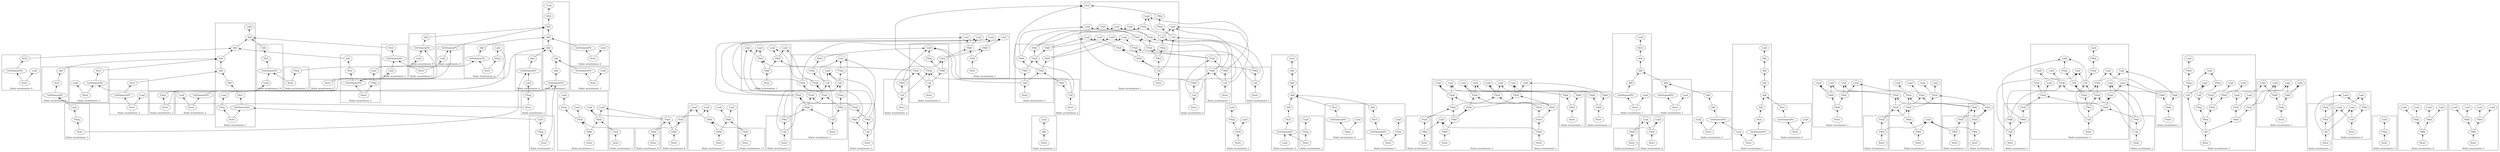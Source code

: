 strict digraph {
rankdir=BT
subgraph {
518 [label="Sub"]
518 -> {
492
}
567 [label="Store"]
567 -> {
552
560
}
559 [label="SExt"]
559 -> {
558
}
558 [label="Add"]
558 -> {
544
}
560 [label="GetElementPtr"]
560 -> {
559
}
552 [label="FNeg"]
552 -> {
551
}
551 [label="Load"]
544 [label="Add"]
544 -> {
518
}
492 [label="Add"]
492 -> {
466
}
466 [label="Add"]
466 -> {
465
}
465 [label="Load"]
cluster=true
label=<Static occurrences: 1>
}
subgraph {
791 [label="FAdd"]
791 -> {
788
790
}
788 [label="Load"]
790 [label="Load"]
810 [label="Store"]
810 -> {
809
809
809
809
}
809 [label="FAdd"]
809 -> {
770
770
791
791
}
770 [label="FAdd"]
770 -> {
767
769
}
767 [label="Load"]
769 [label="Load"]
cluster=true
label=<Static occurrences: 7>
}
subgraph {
551 [label="Load"]
551 -> {
550
}
490 [label="Add"]
490 -> {
462
}
549 [label="Add"]
549 -> {
542
}
462 [label="Add"]
462 -> {
455
}
516 [label="Add"]
516 -> {
490
}
455 [label="SExt"]
455 -> {
454
}
454 [label="Load"]
550 [label="GetElementPtr"]
550 -> {
549
}
542 [label="Add"]
542 -> {
516
}
cluster=true
label=<Static occurrences: 1>
}
subgraph {
1589 [label="FAdd"]
1589 -> {
1585
1588
}
1585 [label="Load"]
1588 [label="Load"]
1604 [label="Store"]
1604 -> {
1603
1603
1603
1603
}
1569 [label="FAdd"]
1569 -> {
1565
1568
}
1565 [label="Load"]
1568 [label="Load"]
1603 [label="FAdd"]
1603 -> {
1569
1569
1589
1589
}
cluster=true
label=<Static occurrences: 1>
}
subgraph {
422 [label="Store"]
422 -> {
419
}
419 [label="Add"]
419 -> {
418
}
418 [label="Load"]
cluster=true
label=<Static occurrences: 2>
}
subgraph {
851 [label="FNeg"]
851 -> {
841
}
841 [label="Load"]
852 [label="FSub"]
852 -> {
851
846
}
846 [label="Load"]
853 [label="Store"]
853 -> {
852
852
}
cluster=true
label=<Static occurrences: 1>
}
subgraph {
516 [label="Add"]
516 -> {
490
}
455 [label="SExt"]
455 -> {
454
}
454 [label="Load"]
490 [label="Add"]
490 -> {
462
}
525 [label="Load"]
525 -> {
524
}
462 [label="Add"]
462 -> {
455
}
524 [label="GetElementPtr"]
524 -> {
523
}
523 [label="Add"]
523 -> {
516
}
cluster=true
label=<Static occurrences: 4>
}
subgraph {
604 [label="GetElementPtr"]
604 -> {
603
}
602 [label="Add"]
602 -> {
586
}
603 [label="SExt"]
603 -> {
602
}
586 [label="Add"]
586 -> {
584
}
584 [label="Add"]
584 -> {
576
}
576 [label="Add"]
576 -> {
573
}
573 [label="Load"]
605 [label="Load"]
605 -> {
604
}
cluster=true
label=<Static occurrences: 2>
}
subgraph {
1390 [label="FSub"]
1390 -> {
1379
1381
}
1379 [label="Load"]
1381 [label="Load"]
1406 [label="FSub"]
1406 -> {
1395
1397
}
1395 [label="Load"]
1397 [label="Load"]
1420 [label="FAdd"]
1420 -> {
1392
1392
1406
1406
}
1408 [label="FSub"]
1408 -> {
1401
1403
}
1401 [label="Load"]
1403 [label="Load"]
1425 [label="FAdd"]
1425 -> {
1420
1420
1420
1420
1418
1418
1418
1418
}
1427 [label="Store"]
1427 -> {
1426
1426
1426
1426
1426
1426
1426
1426
1426
}
1392 [label="FSub"]
1392 -> {
1385
1387
}
1385 [label="Load"]
1387 [label="Load"]
1418 [label="FSub"]
1418 -> {
1390
1390
1408
1408
}
1426 [label="FMul"]
1426 -> {
1425
1425
1425
1425
1425
1425
1425
1425
1376
}
1376 [label="Load"]
cluster=true
label=<Static occurrences: 2>
}
subgraph {
1488 [label="FSub"]
1488 -> {
1474
1477
}
1474 [label="Load"]
1477 [label="Load"]
1539 [label="FSub"]
1539 -> {
1490
1490
1508
1508
}
1544 [label="Store"]
1544 -> {
1543
1543
1543
1543
1543
1543
1543
1543
1543
1543
1543
1543
1543
}
1471 [label="Call"]
1471 -> {
1470
1460
}
1460 [label="Load"]
1490 [label="FSub"]
1490 -> {
1482
1485
}
1482 [label="Load"]
1485 [label="Load"]
1541 [label="FNeg"]
1541 -> {
1471
1471
}
1543 [label="Call"]
1543 -> {
1468
1468
1468
1537
1537
1537
1537
1542
1542
1542
1542
1542
1542
}
1468 [label="Call"]
1468 -> {
1467
1464
1460
}
1464 [label="Load"]
1460 [label="Load"]
1542 [label="FMul"]
1542 -> {
1541
1541
1539
1539
1539
1539
}
1537 [label="FAdd"]
1537 -> {
1488
1488
1510
1510
}
1467 [label="FNeg"]
1467 -> {
1466
}
1466 [label="FMul"]
1466 -> {
1457
}
1457 [label="Load"]
1508 [label="FSub"]
1508 -> {
1494
1497
}
1494 [label="Load"]
1497 [label="Load"]
1470 [label="FNeg"]
1470 -> {
1464
}
1464 [label="Load"]
1510 [label="FSub"]
1510 -> {
1502
1505
}
1502 [label="Load"]
1505 [label="Load"]
cluster=true
label=<Static occurrences: 1>
}
subgraph {
837 [label="FSub"]
837 -> {
834
836
}
834 [label="Load"]
836 [label="Load"]
854 [label="Store"]
854 -> {
837
837
}
cluster=true
label=<Static occurrences: 4>
}
subgraph {
803 [label="FAdd"]
803 -> {
797
802
}
797 [label="Load"]
802 [label="Load"]
781 [label="FSub"]
781 -> {
775
780
}
780 [label="Load"]
816 [label="Store"]
816 -> {
815
815
815
815
}
775 [label="FNeg"]
775 -> {
774
}
774 [label="Load"]
815 [label="FAdd"]
815 -> {
803
803
781
781
}
cluster=true
label=<Static occurrences: 1>
}
subgraph {
1597 [label="FAdd"]
1597 -> {
1593
1596
}
1593 [label="Load"]
1596 [label="Load"]
1606 [label="Store"]
1606 -> {
1605
1605
1605
1605
}
1577 [label="FAdd"]
1577 -> {
1573
1576
}
1573 [label="Load"]
1576 [label="Load"]
1605 [label="FAdd"]
1605 -> {
1577
1577
1597
1597
}
cluster=true
label=<Static occurrences: 1>
}
subgraph {
1008 [label="Add"]
1008 -> {
984
}
1069 [label="Add"]
1069 -> {
1056
}
1032 [label="Sub"]
1032 -> {
1008
}
1077 [label="Store"]
1077 -> {
1071
1063
}
1063 [label="Load"]
984 [label="Add"]
984 -> {
983
}
983 [label="Load"]
1070 [label="SExt"]
1070 -> {
1069
}
1071 [label="GetElementPtr"]
1071 -> {
1070
}
1056 [label="Add"]
1056 -> {
1032
}
cluster=true
label=<Static occurrences: 1>
}
subgraph {
1597 [label="FAdd"]
1597 -> {
1593
1596
}
1593 [label="Load"]
1596 [label="Load"]
1607 [label="FSub"]
1607 -> {
1569
1569
1589
1589
}
1609 [label="FSub"]
1609 -> {
1577
1577
1597
1597
}
1614 [label="Store"]
1614 -> {
1613
1613
1613
1613
1613
1613
1613
1613
1613
1613
}
1577 [label="FAdd"]
1577 -> {
1573
1576
}
1573 [label="Load"]
1576 [label="Load"]
1589 [label="FAdd"]
1589 -> {
1585
1588
}
1585 [label="Load"]
1588 [label="Load"]
1611 [label="FNeg"]
1611 -> {
1453
}
1453 [label="Load"]
1613 [label="Call"]
1613 -> {
1520
1612
1612
1612
1612
1612
1607
1607
1607
1607
}
1569 [label="FAdd"]
1569 -> {
1565
1568
}
1565 [label="Load"]
1568 [label="Load"]
1612 [label="FMul"]
1612 -> {
1611
1609
1609
1609
1609
}
1520 [label="FNeg"]
1520 -> {
1457
}
1457 [label="Load"]
cluster=true
label=<Static occurrences: 2>
}
subgraph {
1556 [label="FMul"]
1556 -> {
1453
}
1453 [label="Load"]
1601 [label="FSub"]
1601 -> {
1593
1596
}
1593 [label="Load"]
1596 [label="Load"]
1599 [label="FSub"]
1599 -> {
1585
1588
}
1585 [label="Load"]
1588 [label="Load"]
1628 [label="FAdd"]
1628 -> {
1579
1579
1601
1601
}
1579 [label="FSub"]
1579 -> {
1565
1568
}
1565 [label="Load"]
1568 [label="Load"]
1633 [label="FMul"]
1633 -> {
1632
1632
1630
1630
1630
1630
}
1630 [label="FSub"]
1630 -> {
1581
1581
1599
1599
}
1581 [label="FSub"]
1581 -> {
1573
1576
}
1573 [label="Load"]
1576 [label="Load"]
1561 [label="Call"]
1561 -> {
1560
1550
}
1550 [label="Load"]
1634 [label="Call"]
1634 -> {
1558
1558
1558
1628
1628
1628
1628
1633
1633
1633
1633
1633
1633
}
1632 [label="FNeg"]
1632 -> {
1561
1561
}
1560 [label="FNeg"]
1560 -> {
1554
}
1554 [label="Load"]
1635 [label="Store"]
1635 -> {
1634
1634
1634
1634
1634
1634
1634
1634
1634
1634
1634
1634
1634
}
1557 [label="FNeg"]
1557 -> {
1556
}
1558 [label="Call"]
1558 -> {
1557
1554
1550
}
1554 [label="Load"]
1550 [label="Load"]
cluster=true
label=<Static occurrences: 1>
}
subgraph {
1774 [label="FAdd"]
1774 -> {
1770
1773
}
1770 [label="Load"]
1773 [label="Load"]
1756 [label="FAdd"]
1756 -> {
1752
1755
}
1752 [label="Load"]
1755 [label="Load"]
1782 [label="FAdd"]
1782 -> {
1756
1756
1774
1774
}
1783 [label="Store"]
1783 -> {
1782
1782
1782
1782
}
cluster=true
label=<Static occurrences: 1>
}
subgraph {
1776 [label="FSub"]
1776 -> {
1763
1765
}
1763 [label="Load"]
1765 [label="Load"]
1760 [label="FSub"]
1760 -> {
1752
1755
}
1752 [label="Load"]
1755 [label="Load"]
1788 [label="FSub"]
1788 -> {
1758
1758
1778
1778
}
1795 [label="FAdd"]
1795 -> {
1790
1790
1790
1790
1788
1788
1788
1788
}
1796 [label="FMul"]
1796 -> {
1795
1795
1795
1795
1795
1795
1795
1795
1723
}
1723 [label="Load"]
1790 [label="FAdd"]
1790 -> {
1760
1760
1776
1776
}
1797 [label="Store"]
1797 -> {
1796
1796
1796
1796
1796
1796
1796
1796
1796
}
1778 [label="FSub"]
1778 -> {
1770
1773
}
1770 [label="Load"]
1773 [label="Load"]
1758 [label="FSub"]
1758 -> {
1745
1747
}
1745 [label="Load"]
1747 [label="Load"]
cluster=true
label=<Static occurrences: 1>
}
subgraph {
1776 [label="FSub"]
1776 -> {
1763
1765
}
1763 [label="Load"]
1765 [label="Load"]
1798 [label="FAdd"]
1798 -> {
1758
1758
1778
1778
}
1760 [label="FSub"]
1760 -> {
1752
1755
}
1752 [label="Load"]
1755 [label="Load"]
1800 [label="FSub"]
1800 -> {
1776
1776
1760
1760
}
1778 [label="FSub"]
1778 -> {
1770
1773
}
1770 [label="Load"]
1773 [label="Load"]
1807 [label="Store"]
1807 -> {
1806
1806
1806
1806
1806
1806
1806
1806
1806
}
1806 [label="FMul"]
1806 -> {
1805
1805
1805
1805
1805
1805
1805
1805
1723
}
1723 [label="Load"]
1758 [label="FSub"]
1758 -> {
1745
1747
}
1745 [label="Load"]
1747 [label="Load"]
1805 [label="FAdd"]
1805 -> {
1798
1798
1798
1798
1800
1800
1800
1800
}
cluster=true
label=<Static occurrences: 1>
}
subgraph {
1408 [label="FSub"]
1408 -> {
1401
1403
}
1401 [label="Load"]
1403 [label="Load"]
1420 [label="FAdd"]
1420 -> {
1392
1392
1406
1406
}
1406 [label="FSub"]
1406 -> {
1395
1397
}
1395 [label="Load"]
1397 [label="Load"]
1424 [label="Store"]
1424 -> {
1423
1423
1423
1423
1423
1423
1423
1423
1423
}
1423 [label="FMul"]
1423 -> {
1422
1422
1422
1422
1422
1422
1422
1422
1376
}
1376 [label="Load"]
1392 [label="FSub"]
1392 -> {
1385
1387
}
1385 [label="Load"]
1387 [label="Load"]
1418 [label="FSub"]
1418 -> {
1390
1390
1408
1408
}
1422 [label="FSub"]
1422 -> {
1420
1420
1420
1420
1418
1418
1418
1418
}
1390 [label="FSub"]
1390 -> {
1379
1381
}
1379 [label="Load"]
1381 [label="Load"]
cluster=true
label=<Static occurrences: 1>
}
subgraph {
518 [label="Sub"]
518 -> {
492
}
492 [label="Add"]
492 -> {
466
}
529 [label="GetElementPtr"]
529 -> {
528
}
540 [label="Store"]
540 -> {
529
521
}
521 [label="Load"]
528 [label="SExt"]
528 -> {
518
}
466 [label="Add"]
466 -> {
465
}
465 [label="Load"]
cluster=true
label=<Static occurrences: 2>
}
subgraph {
1406 [label="FSub"]
1406 -> {
1395
1397
}
1395 [label="Load"]
1397 [label="Load"]
1408 [label="FSub"]
1408 -> {
1401
1403
}
1401 [label="Load"]
1403 [label="Load"]
1428 [label="FAdd"]
1428 -> {
1390
1390
1408
1408
}
1433 [label="FMul"]
1433 -> {
1432
1432
1432
1432
1432
1432
1432
1432
1376
}
1376 [label="Load"]
1434 [label="Store"]
1434 -> {
1433
1433
1433
1433
1433
1433
1433
1433
1433
}
1432 [label="FSub"]
1432 -> {
1428
1428
1428
1428
1430
1430
1430
1430
}
1392 [label="FSub"]
1392 -> {
1385
1387
}
1385 [label="Load"]
1387 [label="Load"]
1430 [label="FSub"]
1430 -> {
1406
1406
1392
1392
}
1390 [label="FSub"]
1390 -> {
1379
1381
}
1379 [label="Load"]
1381 [label="Load"]
cluster=true
label=<Static occurrences: 1>
}
subgraph {
538 [label="Store"]
538 -> {
520
530
}
530 [label="Load"]
455 [label="SExt"]
455 -> {
454
}
454 [label="Load"]
490 [label="Add"]
490 -> {
462
}
520 [label="GetElementPtr"]
520 -> {
516
}
462 [label="Add"]
462 -> {
455
}
516 [label="Add"]
516 -> {
490
}
cluster=true
label=<Static occurrences: 2>
}
subgraph {
586 [label="Add"]
586 -> {
584
}
599 [label="GetElementPtr"]
599 -> {
598
}
610 [label="Store"]
610 -> {
599
590
}
590 [label="Load"]
584 [label="Add"]
584 -> {
576
}
598 [label="SExt"]
598 -> {
586
}
576 [label="Add"]
576 -> {
573
}
573 [label="Load"]
cluster=true
label=<Static occurrences: 4>
}
subgraph {
1006 [label="Add"]
1006 -> {
980
}
980 [label="Add"]
980 -> {
973
}
973 [label="SExt"]
973 -> {
972
}
972 [label="Load"]
1027 [label="Store"]
1027 -> {
1014
1024
}
1024 [label="Load"]
1014 [label="GetElementPtr"]
1014 -> {
1013
}
1013 [label="Add"]
1013 -> {
1006
}
cluster=true
label=<Static occurrences: 1>
}
subgraph {
1034 [label="GetElementPtr"]
1034 -> {
1030
}
1006 [label="Add"]
1006 -> {
980
}
980 [label="Add"]
980 -> {
973
}
973 [label="SExt"]
973 -> {
972
}
972 [label="Load"]
1050 [label="Store"]
1050 -> {
1034
1043
}
1043 [label="Load"]
1030 [label="Add"]
1030 -> {
1006
}
cluster=true
label=<Static occurrences: 1>
}
subgraph {
473 [label="Load"]
473 -> {
472
}
472 [label="GetElementPtr"]
472 -> {
471
}
471 [label="Add"]
471 -> {
462
}
462 [label="Add"]
462 -> {
455
}
455 [label="SExt"]
455 -> {
454
}
454 [label="Load"]
cluster=true
label=<Static occurrences: 8>
}
subgraph {
466 [label="Add"]
466 -> {
465
}
465 [label="Load"]
476 [label="SExt"]
476 -> {
466
}
478 [label="Load"]
478 -> {
477
}
477 [label="GetElementPtr"]
477 -> {
476
}
cluster=true
label=<Static occurrences: 5>
}
subgraph {
469 [label="Load"]
469 -> {
468
}
468 [label="GetElementPtr"]
468 -> {
462
}
462 [label="Add"]
462 -> {
455
}
455 [label="SExt"]
455 -> {
454
}
454 [label="Load"]
cluster=true
label=<Static occurrences: 4>
}
subgraph {
481 [label="SExt"]
481 -> {
480
}
480 [label="Add"]
480 -> {
466
}
483 [label="Load"]
483 -> {
482
}
482 [label="GetElementPtr"]
482 -> {
481
}
466 [label="Add"]
466 -> {
465
}
465 [label="Load"]
cluster=true
label=<Static occurrences: 14>
}
subgraph {
1488 [label="FSub"]
1488 -> {
1474
1477
}
1474 [label="Load"]
1477 [label="Load"]
1510 [label="FSub"]
1510 -> {
1502
1505
}
1502 [label="Load"]
1505 [label="Load"]
1468 [label="Call"]
1468 -> {
1467
1464
1460
}
1464 [label="Load"]
1460 [label="Load"]
1539 [label="FSub"]
1539 -> {
1490
1490
1508
1508
}
1547 [label="Store"]
1547 -> {
1546
1546
1546
1546
1546
1546
1546
1546
1546
1546
1546
1546
1546
}
1545 [label="FMul"]
1545 -> {
1471
1471
1537
1537
1537
1537
}
1471 [label="Call"]
1471 -> {
1470
1460
}
1460 [label="Load"]
1537 [label="FAdd"]
1537 -> {
1488
1488
1510
1510
}
1467 [label="FNeg"]
1467 -> {
1466
}
1466 [label="FMul"]
1466 -> {
1457
}
1457 [label="Load"]
1508 [label="FSub"]
1508 -> {
1494
1497
}
1494 [label="Load"]
1497 [label="Load"]
1490 [label="FSub"]
1490 -> {
1482
1485
}
1482 [label="Load"]
1485 [label="Load"]
1546 [label="Call"]
1546 -> {
1468
1468
1468
1545
1545
1545
1545
1545
1545
1539
1539
1539
1539
}
1470 [label="FNeg"]
1470 -> {
1464
}
1464 [label="Load"]
cluster=true
label=<Static occurrences: 1>
}
subgraph {
1637 [label="Call"]
1637 -> {
1558
1558
1558
1636
1636
1636
1636
1636
1636
1630
1630
1630
1630
}
1556 [label="FMul"]
1556 -> {
1453
}
1453 [label="Load"]
1599 [label="FSub"]
1599 -> {
1585
1588
}
1585 [label="Load"]
1588 [label="Load"]
1560 [label="FNeg"]
1560 -> {
1554
}
1554 [label="Load"]
1581 [label="FSub"]
1581 -> {
1573
1576
}
1573 [label="Load"]
1576 [label="Load"]
1628 [label="FAdd"]
1628 -> {
1579
1579
1601
1601
}
1630 [label="FSub"]
1630 -> {
1581
1581
1599
1599
}
1579 [label="FSub"]
1579 -> {
1565
1568
}
1565 [label="Load"]
1568 [label="Load"]
1561 [label="Call"]
1561 -> {
1560
1550
}
1550 [label="Load"]
1557 [label="FNeg"]
1557 -> {
1556
}
1636 [label="FMul"]
1636 -> {
1561
1561
1628
1628
1628
1628
}
1601 [label="FSub"]
1601 -> {
1593
1596
}
1593 [label="Load"]
1596 [label="Load"]
1638 [label="Store"]
1638 -> {
1637
1637
1637
1637
1637
1637
1637
1637
1637
1637
1637
1637
1637
}
1558 [label="Call"]
1558 -> {
1557
1554
1550
}
1554 [label="Load"]
1550 [label="Load"]
cluster=true
label=<Static occurrences: 2>
}
subgraph {
1776 [label="FSub"]
1776 -> {
1763
1765
}
1763 [label="Load"]
1765 [label="Load"]
1760 [label="FSub"]
1760 -> {
1752
1755
}
1752 [label="Load"]
1755 [label="Load"]
1788 [label="FSub"]
1788 -> {
1758
1758
1778
1778
}
1792 [label="FSub"]
1792 -> {
1790
1790
1790
1790
1788
1788
1788
1788
}
1794 [label="Store"]
1794 -> {
1793
1793
1793
1793
1793
1793
1793
1793
1793
}
1778 [label="FSub"]
1778 -> {
1770
1773
}
1770 [label="Load"]
1773 [label="Load"]
1793 [label="FMul"]
1793 -> {
1792
1792
1792
1792
1792
1792
1792
1792
1723
}
1723 [label="Load"]
1790 [label="FAdd"]
1790 -> {
1760
1760
1776
1776
}
1758 [label="FSub"]
1758 -> {
1745
1747
}
1745 [label="Load"]
1747 [label="Load"]
cluster=true
label=<Static occurrences: 1>
}
subgraph {
455 [label="SExt"]
455 -> {
454
}
454 [label="Load"]
564 [label="Store"]
564 -> {
546
556
}
556 [label="Load"]
490 [label="Add"]
490 -> {
462
}
546 [label="GetElementPtr"]
546 -> {
542
}
542 [label="Add"]
542 -> {
516
}
462 [label="Add"]
462 -> {
455
}
516 [label="Add"]
516 -> {
490
}
cluster=true
label=<Static occurrences: 3>
}
subgraph {
1804 [label="Store"]
1804 -> {
1803
1803
1803
1803
1803
1803
1803
1803
1803
}
1776 [label="FSub"]
1776 -> {
1763
1765
}
1763 [label="Load"]
1765 [label="Load"]
1798 [label="FAdd"]
1798 -> {
1758
1758
1778
1778
}
1760 [label="FSub"]
1760 -> {
1752
1755
}
1752 [label="Load"]
1755 [label="Load"]
1803 [label="FMul"]
1803 -> {
1802
1802
1802
1802
1802
1802
1802
1802
1723
}
1723 [label="Load"]
1800 [label="FSub"]
1800 -> {
1776
1776
1760
1760
}
1778 [label="FSub"]
1778 -> {
1770
1773
}
1770 [label="Load"]
1773 [label="Load"]
1758 [label="FSub"]
1758 -> {
1745
1747
}
1745 [label="Load"]
1747 [label="Load"]
1802 [label="FSub"]
1802 -> {
1798
1798
1798
1798
1800
1800
1800
1800
}
cluster=true
label=<Static occurrences: 1>
}
subgraph {
1944 [label="FMul"]
1944 -> {
1870
1870
1942
1942
1942
1942
}
1940 [label="FAdd"]
1940 -> {
1894
1894
1914
1914
}
1862 [label="FNeg"]
1862 -> {
1856
}
1856 [label="Load"]
1942 [label="FSub"]
1942 -> {
1896
1896
1912
1912
}
1896 [label="FSub"]
1896 -> {
1888
1891
}
1888 [label="Load"]
1891 [label="Load"]
1870 [label="FNeg"]
1870 -> {
1863
1863
}
1860 [label="Call"]
1860 -> {
1859
1856
1852
}
1856 [label="Load"]
1852 [label="Load"]
1863 [label="Call"]
1863 -> {
1862
1852
}
1852 [label="Load"]
1859 [label="FNeg"]
1859 -> {
1858
}
1894 [label="FSub"]
1894 -> {
1881
1883
}
1881 [label="Load"]
1883 [label="Load"]
1858 [label="FMul"]
1858 -> {
1849
}
1849 [label="Load"]
1946 [label="Store"]
1946 -> {
1945
1945
1945
1945
1945
1945
1945
1945
1945
1945
1945
1945
1945
}
1945 [label="Call"]
1945 -> {
1860
1860
1860
1940
1940
1940
1940
1944
1944
1944
1944
1944
1944
}
1912 [label="FSub"]
1912 -> {
1899
1901
}
1899 [label="Load"]
1901 [label="Load"]
1914 [label="FSub"]
1914 -> {
1906
1909
}
1906 [label="Load"]
1909 [label="Load"]
cluster=true
label=<Static occurrences: 1>
}
subgraph {
455 [label="SExt"]
455 -> {
454
}
454 [label="Load"]
510 [label="FNeg"]
510 -> {
509
}
509 [label="Load"]
497 [label="Add"]
497 -> {
490
}
490 [label="Add"]
490 -> {
462
}
513 [label="Store"]
513 -> {
510
498
}
498 [label="GetElementPtr"]
498 -> {
497
}
462 [label="Add"]
462 -> {
455
}
cluster=true
label=<Static occurrences: 2>
}
subgraph {
507 [label="SExt"]
507 -> {
506
}
492 [label="Add"]
492 -> {
466
}
506 [label="Add"]
506 -> {
492
}
466 [label="Add"]
466 -> {
465
}
465 [label="Load"]
515 [label="Store"]
515 -> {
500
508
}
500 [label="FNeg"]
500 -> {
499
}
499 [label="Load"]
508 [label="GetElementPtr"]
508 -> {
507
}
cluster=true
label=<Static occurrences: 3>
}
subgraph {
539 [label="Store"]
539 -> {
536
524
}
490 [label="Add"]
490 -> {
462
}
536 [label="FNeg"]
536 -> {
535
}
535 [label="Load"]
462 [label="Add"]
462 -> {
455
}
455 [label="SExt"]
455 -> {
454
}
454 [label="Load"]
516 [label="Add"]
516 -> {
490
}
524 [label="GetElementPtr"]
524 -> {
523
}
523 [label="Add"]
523 -> {
516
}
cluster=true
label=<Static occurrences: 1>
}
subgraph {
602 [label="Add"]
602 -> {
586
}
576 [label="Add"]
576 -> {
573
}
573 [label="Load"]
604 [label="GetElementPtr"]
604 -> {
603
}
586 [label="Add"]
586 -> {
584
}
611 [label="Store"]
611 -> {
596
604
}
603 [label="SExt"]
603 -> {
602
}
584 [label="Add"]
584 -> {
576
}
596 [label="FNeg"]
596 -> {
595
}
595 [label="Load"]
cluster=true
label=<Static occurrences: 1>
}
subgraph {
615 [label="GetElementPtr"]
615 -> {
614
}
614 [label="SExt"]
614 -> {
613
}
576 [label="Add"]
576 -> {
573
}
573 [label="Load"]
617 [label="FNeg"]
617 -> {
616
}
616 [label="Load"]
586 [label="Add"]
586 -> {
584
}
584 [label="Add"]
584 -> {
576
}
618 [label="Store"]
618 -> {
617
615
}
613 [label="Add"]
613 -> {
586
}
cluster=true
label=<Static occurrences: 1>
}
subgraph {
1894 [label="FSub"]
1894 -> {
1881
1883
}
1881 [label="Load"]
1883 [label="Load"]
1914 [label="FSub"]
1914 -> {
1906
1909
}
1906 [label="Load"]
1909 [label="Load"]
1859 [label="FNeg"]
1859 -> {
1858
}
1858 [label="FMul"]
1858 -> {
1849
}
1849 [label="Load"]
1862 [label="FNeg"]
1862 -> {
1856
}
1856 [label="Load"]
1942 [label="FSub"]
1942 -> {
1896
1896
1912
1912
}
1940 [label="FAdd"]
1940 -> {
1894
1894
1914
1914
}
1949 [label="Store"]
1949 -> {
1948
1948
1948
1948
1948
1948
1948
1948
1948
1948
1948
1948
1948
}
1948 [label="Call"]
1948 -> {
1860
1860
1860
1947
1947
1947
1947
1947
1947
1942
1942
1942
1942
}
1896 [label="FSub"]
1896 -> {
1888
1891
}
1888 [label="Load"]
1891 [label="Load"]
1860 [label="Call"]
1860 -> {
1859
1856
1852
}
1856 [label="Load"]
1852 [label="Load"]
1912 [label="FSub"]
1912 -> {
1899
1901
}
1899 [label="Load"]
1901 [label="Load"]
1947 [label="FMul"]
1947 -> {
1863
1863
1940
1940
1940
1940
}
1863 [label="Call"]
1863 -> {
1862
1852
}
1852 [label="Load"]
cluster=true
label=<Static occurrences: 1>
}
subgraph {
1884 [label="FAdd"]
1884 -> {
1881
1883
}
1881 [label="Load"]
1883 [label="Load"]
1917 [label="Store"]
1917 -> {
1916
1916
1916
1916
}
1902 [label="FAdd"]
1902 -> {
1899
1901
}
1899 [label="Load"]
1901 [label="Load"]
1916 [label="FAdd"]
1916 -> {
1884
1884
1902
1902
}
cluster=true
label=<Static occurrences: 1>
}
subgraph {
2010 [label="FAdd"]
2010 -> {
2007
2009
}
2007 [label="Load"]
2009 [label="Load"]
1990 [label="FAdd"]
1990 -> {
1987
1989
}
1987 [label="Load"]
1989 [label="Load"]
2024 [label="FAdd"]
2024 -> {
1990
1990
2010
2010
}
2025 [label="Store"]
2025 -> {
2024
2024
2024
2024
}
cluster=true
label=<Static occurrences: 1>
}
subgraph {
822 [label="Store"]
822 -> {
821
821
821
821
}
821 [label="FAdd"]
821 -> {
783
783
807
807
}
807 [label="FSub"]
807 -> {
797
802
}
797 [label="Load"]
802 [label="Load"]
783 [label="FSub"]
783 -> {
767
769
}
767 [label="Load"]
769 [label="Load"]
cluster=true
label=<Static occurrences: 8>
}
subgraph {
1967 [label="Call"]
1967 -> {
1966
1956
}
1956 [label="Load"]
1964 [label="Call"]
1964 -> {
1963
1960
1956
}
1960 [label="Load"]
1956 [label="Load"]
2022 [label="FSub"]
2022 -> {
2014
2017
}
2014 [label="Load"]
2017 [label="Load"]
2050 [label="FSub"]
2050 -> {
2004
2004
2020
2020
}
2004 [label="FSub"]
2004 -> {
1996
1999
}
1996 [label="Load"]
1999 [label="Load"]
2020 [label="FSub"]
2020 -> {
2007
2009
}
2007 [label="Load"]
2009 [label="Load"]
1966 [label="FNeg"]
1966 -> {
1960
}
1960 [label="Load"]
2053 [label="Call"]
2053 -> {
1964
1964
1964
2048
2048
2048
2048
2052
2052
2052
2052
2052
2052
}
1963 [label="FNeg"]
1963 -> {
1962
}
1962 [label="FMul"]
1962 -> {
1845
}
1845 [label="Load"]
2054 [label="Store"]
2054 -> {
2053
2053
2053
2053
2053
2053
2053
2053
2053
2053
2053
2053
2053
}
2048 [label="FAdd"]
2048 -> {
2002
2002
2022
2022
}
1976 [label="FNeg"]
1976 -> {
1967
1967
}
2002 [label="FSub"]
2002 -> {
1987
1989
}
1987 [label="Load"]
1989 [label="Load"]
2052 [label="FMul"]
2052 -> {
1976
1976
2050
2050
2050
2050
}
cluster=true
label=<Static occurrences: 1>
}
subgraph {
490 [label="Add"]
490 -> {
462
}
562 [label="FNeg"]
562 -> {
561
}
561 [label="Load"]
565 [label="Store"]
565 -> {
562
550
}
549 [label="Add"]
549 -> {
542
}
462 [label="Add"]
462 -> {
455
}
516 [label="Add"]
516 -> {
490
}
455 [label="SExt"]
455 -> {
454
}
454 [label="Load"]
550 [label="GetElementPtr"]
550 -> {
549
}
542 [label="Add"]
542 -> {
516
}
cluster=true
label=<Static occurrences: 1>
}
subgraph {
818 [label="Store"]
818 -> {
817
817
817
817
}
817 [label="FSub"]
817 -> {
783
783
807
807
}
807 [label="FSub"]
807 -> {
797
802
}
797 [label="Load"]
802 [label="Load"]
783 [label="FSub"]
783 -> {
767
769
}
767 [label="Load"]
769 [label="Load"]
cluster=true
label=<Static occurrences: 8>
}
subgraph {
850 [label="Store"]
850 -> {
849
849
}
849 [label="FAdd"]
849 -> {
834
836
}
834 [label="Load"]
836 [label="Load"]
cluster=true
label=<Static occurrences: 3>
}
subgraph {
1488 [label="FSub"]
1488 -> {
1474
1477
}
1474 [label="Load"]
1477 [label="Load"]
1510 [label="FSub"]
1510 -> {
1502
1505
}
1502 [label="Load"]
1505 [label="Load"]
1536 [label="Store"]
1536 -> {
1535
1535
1535
1535
1535
1535
1535
1535
1535
1535
}
1529 [label="FAdd"]
1529 -> {
1490
1490
1508
1508
}
1508 [label="FSub"]
1508 -> {
1494
1497
}
1494 [label="Load"]
1497 [label="Load"]
1534 [label="FMul"]
1534 -> {
1527
1527
1527
1527
1464
}
1464 [label="Load"]
1535 [label="Call"]
1535 -> {
1529
1529
1529
1529
1534
1534
1534
1534
1534
1460
}
1460 [label="Load"]
1490 [label="FSub"]
1490 -> {
1482
1485
}
1482 [label="Load"]
1485 [label="Load"]
1527 [label="FSub"]
1527 -> {
1488
1488
1510
1510
}
cluster=true
label=<Static occurrences: 1>
}
subgraph {
1626 [label="Call"]
1626 -> {
1620
1620
1620
1620
1625
1625
1625
1625
1625
1550
}
1550 [label="Load"]
1599 [label="FSub"]
1599 -> {
1585
1588
}
1585 [label="Load"]
1588 [label="Load"]
1601 [label="FSub"]
1601 -> {
1593
1596
}
1593 [label="Load"]
1596 [label="Load"]
1625 [label="FMul"]
1625 -> {
1618
1618
1618
1618
1554
}
1554 [label="Load"]
1618 [label="FSub"]
1618 -> {
1579
1579
1601
1601
}
1620 [label="FAdd"]
1620 -> {
1581
1581
1599
1599
}
1627 [label="Store"]
1627 -> {
1626
1626
1626
1626
1626
1626
1626
1626
1626
1626
}
1581 [label="FSub"]
1581 -> {
1573
1576
}
1573 [label="Load"]
1576 [label="Load"]
1579 [label="FSub"]
1579 -> {
1565
1568
}
1565 [label="Load"]
1568 [label="Load"]
cluster=true
label=<Static occurrences: 2>
}
subgraph {
245 [label="Call"]
245 -> {
244
244
228
238
}
228 [label="Load"]
238 [label="Load"]
244 [label="FMul"]
244 -> {
231
235
}
231 [label="Load"]
235 [label="Load"]
246 [label="Store"]
246 -> {
245
245
245
245
}
cluster=true
label=<Static occurrences: 1>
}
subgraph {
1478 [label="FAdd"]
1478 -> {
1474
1477
}
1474 [label="Load"]
1477 [label="Load"]
1516 [label="FSub"]
1516 -> {
1478
1478
1498
1498
}
1486 [label="FAdd"]
1486 -> {
1482
1485
}
1482 [label="Load"]
1485 [label="Load"]
1506 [label="FAdd"]
1506 -> {
1502
1505
}
1502 [label="Load"]
1505 [label="Load"]
1518 [label="FSub"]
1518 -> {
1486
1486
1506
1506
}
1498 [label="FAdd"]
1498 -> {
1494
1497
}
1494 [label="Load"]
1497 [label="Load"]
1525 [label="Call"]
1525 -> {
1524
1524
1524
1524
1524
1518
1518
1518
1518
1453
}
1453 [label="Load"]
1524 [label="FMul"]
1524 -> {
1516
1516
1516
1516
1457
}
1457 [label="Load"]
1526 [label="Store"]
1526 -> {
1525
1525
1525
1525
1525
1525
1525
1525
1525
1525
}
cluster=true
label=<Static occurrences: 2>
}
subgraph {
518 [label="Sub"]
518 -> {
492
}
558 [label="Add"]
558 -> {
544
}
561 [label="Load"]
561 -> {
560
}
559 [label="SExt"]
559 -> {
558
}
560 [label="GetElementPtr"]
560 -> {
559
}
544 [label="Add"]
544 -> {
518
}
492 [label="Add"]
492 -> {
466
}
466 [label="Add"]
466 -> {
465
}
465 [label="Load"]
cluster=true
label=<Static occurrences: 2>
}
subgraph {
1914 [label="FSub"]
1914 -> {
1906
1909
}
1906 [label="Load"]
1909 [label="Load"]
1894 [label="FSub"]
1894 -> {
1881
1883
}
1881 [label="Load"]
1883 [label="Load"]
1932 [label="FAdd"]
1932 -> {
1896
1896
1912
1912
}
1938 [label="Call"]
1938 -> {
1932
1932
1932
1932
1937
1937
1937
1937
1937
1852
}
1852 [label="Load"]
1930 [label="FSub"]
1930 -> {
1894
1894
1914
1914
}
1896 [label="FSub"]
1896 -> {
1888
1891
}
1888 [label="Load"]
1891 [label="Load"]
1912 [label="FSub"]
1912 -> {
1899
1901
}
1899 [label="Load"]
1901 [label="Load"]
1937 [label="FMul"]
1937 -> {
1930
1930
1930
1930
1856
}
1856 [label="Load"]
1939 [label="Store"]
1939 -> {
1938
1938
1938
1938
1938
1938
1938
1938
1938
1938
}
cluster=true
label=<Static occurrences: 1>
}
subgraph {
490 [label="Add"]
490 -> {
462
}
512 [label="Store"]
512 -> {
494
504
}
504 [label="Load"]
462 [label="Add"]
462 -> {
455
}
494 [label="GetElementPtr"]
494 -> {
490
}
455 [label="SExt"]
455 -> {
454
}
454 [label="Load"]
cluster=true
label=<Static occurrences: 6>
}
subgraph {
514 [label="Store"]
514 -> {
503
495
}
495 [label="Load"]
492 [label="Add"]
492 -> {
466
}
466 [label="Add"]
466 -> {
465
}
465 [label="Load"]
502 [label="SExt"]
502 -> {
492
}
503 [label="GetElementPtr"]
503 -> {
502
}
cluster=true
label=<Static occurrences: 9>
}
subgraph {
535 [label="Load"]
535 -> {
534
}
518 [label="Sub"]
518 -> {
492
}
492 [label="Add"]
492 -> {
466
}
466 [label="Add"]
466 -> {
465
}
465 [label="Load"]
534 [label="GetElementPtr"]
534 -> {
533
}
533 [label="SExt"]
533 -> {
532
}
532 [label="Add"]
532 -> {
518
}
cluster=true
label=<Static occurrences: 4>
}
subgraph {
1488 [label="FSub"]
1488 -> {
1474
1477
}
1474 [label="Load"]
1477 [label="Load"]
1527 [label="FSub"]
1527 -> {
1488
1488
1510
1510
}
1490 [label="FSub"]
1490 -> {
1482
1485
}
1482 [label="Load"]
1485 [label="Load"]
1529 [label="FAdd"]
1529 -> {
1490
1490
1508
1508
}
1531 [label="FMul"]
1531 -> {
1470
1529
1529
1529
1529
}
1508 [label="FSub"]
1508 -> {
1494
1497
}
1494 [label="Load"]
1497 [label="Load"]
1470 [label="FNeg"]
1470 -> {
1464
}
1464 [label="Load"]
1533 [label="Store"]
1533 -> {
1532
1532
1532
1532
1532
1532
1532
1532
1532
1532
}
1510 [label="FSub"]
1510 -> {
1502
1505
}
1502 [label="Load"]
1505 [label="Load"]
1532 [label="Call"]
1532 -> {
1531
1531
1531
1531
1531
1527
1527
1527
1527
1460
}
1460 [label="Load"]
cluster=true
label=<Static occurrences: 4>
}
subgraph {
243 [label="Store"]
243 -> {
242
242
242
242
}
241 [label="FMul"]
241 -> {
240
238
}
238 [label="Load"]
240 [label="FNeg"]
240 -> {
235
}
235 [label="Load"]
242 [label="Call"]
242 -> {
241
241
228
231
}
228 [label="Load"]
231 [label="Load"]
cluster=true
label=<Static occurrences: 1>
}
subgraph {
791 [label="FAdd"]
791 -> {
788
790
}
788 [label="Load"]
790 [label="Load"]
814 [label="Store"]
814 -> {
813
813
813
813
}
813 [label="FSub"]
813 -> {
770
770
791
791
}
770 [label="FAdd"]
770 -> {
767
769
}
767 [label="Load"]
769 [label="Load"]
cluster=true
label=<Static occurrences: 11>
}
subgraph {
499 [label="Load"]
499 -> {
498
}
497 [label="Add"]
497 -> {
490
}
490 [label="Add"]
490 -> {
462
}
498 [label="GetElementPtr"]
498 -> {
497
}
462 [label="Add"]
462 -> {
455
}
455 [label="SExt"]
455 -> {
454
}
454 [label="Load"]
cluster=true
label=<Static occurrences: 6>
}
subgraph {
509 [label="Load"]
509 -> {
508
}
506 [label="Add"]
506 -> {
492
}
492 [label="Add"]
492 -> {
466
}
508 [label="GetElementPtr"]
508 -> {
507
}
466 [label="Add"]
466 -> {
465
}
465 [label="Load"]
507 [label="SExt"]
507 -> {
506
}
cluster=true
label=<Static occurrences: 7>
}
subgraph {
176 [label="Store"]
176 -> {
175
}
175 [label="FNeg"]
175 -> {
174
}
174 [label="Load"]
cluster=true
label=<Static occurrences: 3>
}
subgraph {
1478 [label="FAdd"]
1478 -> {
1474
1477
}
1474 [label="Load"]
1477 [label="Load"]
1523 [label="Store"]
1523 -> {
1522
1522
1522
1522
1522
1522
1522
1522
1522
1522
}
1516 [label="FSub"]
1516 -> {
1478
1478
1498
1498
}
1486 [label="FAdd"]
1486 -> {
1482
1485
}
1482 [label="Load"]
1485 [label="Load"]
1506 [label="FAdd"]
1506 -> {
1502
1505
}
1502 [label="Load"]
1505 [label="Load"]
1498 [label="FAdd"]
1498 -> {
1494
1497
}
1494 [label="Load"]
1497 [label="Load"]
1522 [label="Call"]
1522 -> {
1521
1521
1521
1521
1521
1516
1516
1516
1516
1453
}
1453 [label="Load"]
1518 [label="FSub"]
1518 -> {
1486
1486
1506
1506
}
1521 [label="FMul"]
1521 -> {
1520
1518
1518
1518
1518
}
1520 [label="FNeg"]
1520 -> {
1457
}
1457 [label="Load"]
cluster=true
label=<Static occurrences: 2>
}
subgraph {
1597 [label="FAdd"]
1597 -> {
1593
1596
}
1593 [label="Load"]
1596 [label="Load"]
1617 [label="Store"]
1617 -> {
1616
1616
1616
1616
1616
1616
1616
1616
1616
1616
}
1607 [label="FSub"]
1607 -> {
1569
1569
1589
1589
}
1609 [label="FSub"]
1609 -> {
1577
1577
1597
1597
}
1577 [label="FAdd"]
1577 -> {
1573
1576
}
1573 [label="Load"]
1576 [label="Load"]
1615 [label="FMul"]
1615 -> {
1607
1607
1607
1607
1453
}
1453 [label="Load"]
1589 [label="FAdd"]
1589 -> {
1585
1588
}
1585 [label="Load"]
1588 [label="Load"]
1569 [label="FAdd"]
1569 -> {
1565
1568
}
1565 [label="Load"]
1568 [label="Load"]
1520 [label="FNeg"]
1520 -> {
1457
}
1457 [label="Load"]
1616 [label="Call"]
1616 -> {
1520
1615
1615
1615
1615
1615
1609
1609
1609
1609
}
cluster=true
label=<Static occurrences: 2>
}
subgraph {
803 [label="FAdd"]
803 -> {
797
802
}
797 [label="Load"]
802 [label="Load"]
781 [label="FSub"]
781 -> {
775
780
}
780 [label="Load"]
811 [label="FSub"]
811 -> {
803
803
781
781
}
812 [label="Store"]
812 -> {
811
811
811
811
}
775 [label="FNeg"]
775 -> {
774
}
774 [label="Load"]
cluster=true
label=<Static occurrences: 1>
}
subgraph {
466 [label="Add"]
466 -> {
465
}
465 [label="Load"]
476 [label="SExt"]
476 -> {
466
}
488 [label="Store"]
488 -> {
477
469
}
469 [label="Load"]
477 [label="GetElementPtr"]
477 -> {
476
}
cluster=true
label=<Static occurrences: 5>
}
subgraph {
486 [label="Store"]
486 -> {
468
478
}
478 [label="Load"]
468 [label="GetElementPtr"]
468 -> {
462
}
462 [label="Add"]
462 -> {
455
}
455 [label="SExt"]
455 -> {
454
}
454 [label="Load"]
cluster=true
label=<Static occurrences: 4>
}
subgraph {
530 [label="Load"]
530 -> {
529
}
518 [label="Sub"]
518 -> {
492
}
492 [label="Add"]
492 -> {
466
}
529 [label="GetElementPtr"]
529 -> {
528
}
466 [label="Add"]
466 -> {
465
}
465 [label="Load"]
528 [label="SExt"]
528 -> {
518
}
cluster=true
label=<Static occurrences: 2>
}
subgraph {
518 [label="Sub"]
518 -> {
492
}
533 [label="SExt"]
533 -> {
532
}
541 [label="Store"]
541 -> {
526
534
}
492 [label="Add"]
492 -> {
466
}
526 [label="FNeg"]
526 -> {
525
}
525 [label="Load"]
534 [label="GetElementPtr"]
534 -> {
533
}
466 [label="Add"]
466 -> {
465
}
465 [label="Load"]
532 [label="Add"]
532 -> {
518
}
cluster=true
label=<Static occurrences: 1>
}
subgraph {
1062 [label="GetElementPtr"]
1062 -> {
1061
}
1061 [label="Add"]
1061 -> {
1054
}
1054 [label="Add"]
1054 -> {
1030
}
1075 [label="Store"]
1075 -> {
1062
1072
}
1072 [label="Load"]
1006 [label="Add"]
1006 -> {
980
}
980 [label="Add"]
980 -> {
973
}
973 [label="SExt"]
973 -> {
972
}
972 [label="Load"]
1030 [label="Add"]
1030 -> {
1006
}
cluster=true
label=<Static occurrences: 1>
}
subgraph {
455 [label="SExt"]
455 -> {
454
}
454 [label="Load"]
472 [label="GetElementPtr"]
472 -> {
471
}
484 [label="FNeg"]
484 -> {
483
}
483 [label="Load"]
471 [label="Add"]
471 -> {
462
}
462 [label="Add"]
462 -> {
455
}
487 [label="Store"]
487 -> {
484
472
}
cluster=true
label=<Static occurrences: 2>
}
subgraph {
1056 [label="Add"]
1056 -> {
1032
}
1076 [label="Store"]
1076 -> {
1066
1059
}
1059 [label="Load"]
1008 [label="Add"]
1008 -> {
984
}
984 [label="Add"]
984 -> {
983
}
983 [label="Load"]
1066 [label="GetElementPtr"]
1066 -> {
1065
}
1065 [label="SExt"]
1065 -> {
1056
}
1032 [label="Sub"]
1032 -> {
1008
}
cluster=true
label=<Static occurrences: 1>
}
subgraph {
466 [label="Add"]
466 -> {
465
}
465 [label="Load"]
474 [label="FNeg"]
474 -> {
473
}
473 [label="Load"]
481 [label="SExt"]
481 -> {
480
}
482 [label="GetElementPtr"]
482 -> {
481
}
489 [label="Store"]
489 -> {
474
482
}
480 [label="Add"]
480 -> {
466
}
cluster=true
label=<Static occurrences: 5>
}
subgraph {
554 [label="SExt"]
554 -> {
544
}
555 [label="GetElementPtr"]
555 -> {
554
}
544 [label="Add"]
544 -> {
518
}
518 [label="Sub"]
518 -> {
492
}
492 [label="Add"]
492 -> {
466
}
466 [label="Add"]
466 -> {
465
}
465 [label="Load"]
566 [label="Store"]
566 -> {
555
547
}
547 [label="Load"]
cluster=true
label=<Static occurrences: 2>
}
subgraph {
1360 [label="Store"]
1360 -> {
1359
1359
1359
1359
}
1331 [label="FAdd"]
1331 -> {
1328
1330
}
1328 [label="Load"]
1330 [label="Load"]
1347 [label="FAdd"]
1347 -> {
1344
1346
}
1344 [label="Load"]
1346 [label="Load"]
1359 [label="FAdd"]
1359 -> {
1331
1331
1347
1347
}
cluster=true
label=<Static occurrences: 4>
}
subgraph {
1063 [label="Load"]
1063 -> {
1062
}
1062 [label="GetElementPtr"]
1062 -> {
1061
}
1061 [label="Add"]
1061 -> {
1054
}
1054 [label="Add"]
1054 -> {
1030
}
973 [label="SExt"]
973 -> {
972
}
972 [label="Load"]
1006 [label="Add"]
1006 -> {
980
}
980 [label="Add"]
980 -> {
973
}
1030 [label="Add"]
1030 -> {
1006
}
cluster=true
label=<Static occurrences: 1>
}
subgraph {
1362 [label="Store"]
1362 -> {
1361
1361
1361
1361
}
1337 [label="FAdd"]
1337 -> {
1334
1336
}
1334 [label="Load"]
1336 [label="Load"]
1353 [label="FAdd"]
1353 -> {
1350
1352
}
1350 [label="Load"]
1352 [label="Load"]
1361 [label="FAdd"]
1361 -> {
1337
1337
1353
1353
}
cluster=true
label=<Static occurrences: 1>
}
subgraph {
1398 [label="FAdd"]
1398 -> {
1395
1397
}
1395 [label="Load"]
1397 [label="Load"]
1382 [label="FAdd"]
1382 -> {
1379
1381
}
1379 [label="Load"]
1381 [label="Load"]
1411 [label="Store"]
1411 -> {
1410
1410
1410
1410
}
1410 [label="FAdd"]
1410 -> {
1382
1382
1398
1398
}
cluster=true
label=<Static occurrences: 1>
}
subgraph {
1404 [label="FAdd"]
1404 -> {
1401
1403
}
1401 [label="Load"]
1403 [label="Load"]
1388 [label="FAdd"]
1388 -> {
1385
1387
}
1385 [label="Load"]
1387 [label="Load"]
1413 [label="Store"]
1413 -> {
1412
1412
1412
1412
}
1412 [label="FAdd"]
1412 -> {
1388
1388
1404
1404
}
cluster=true
label=<Static occurrences: 1>
}
}
